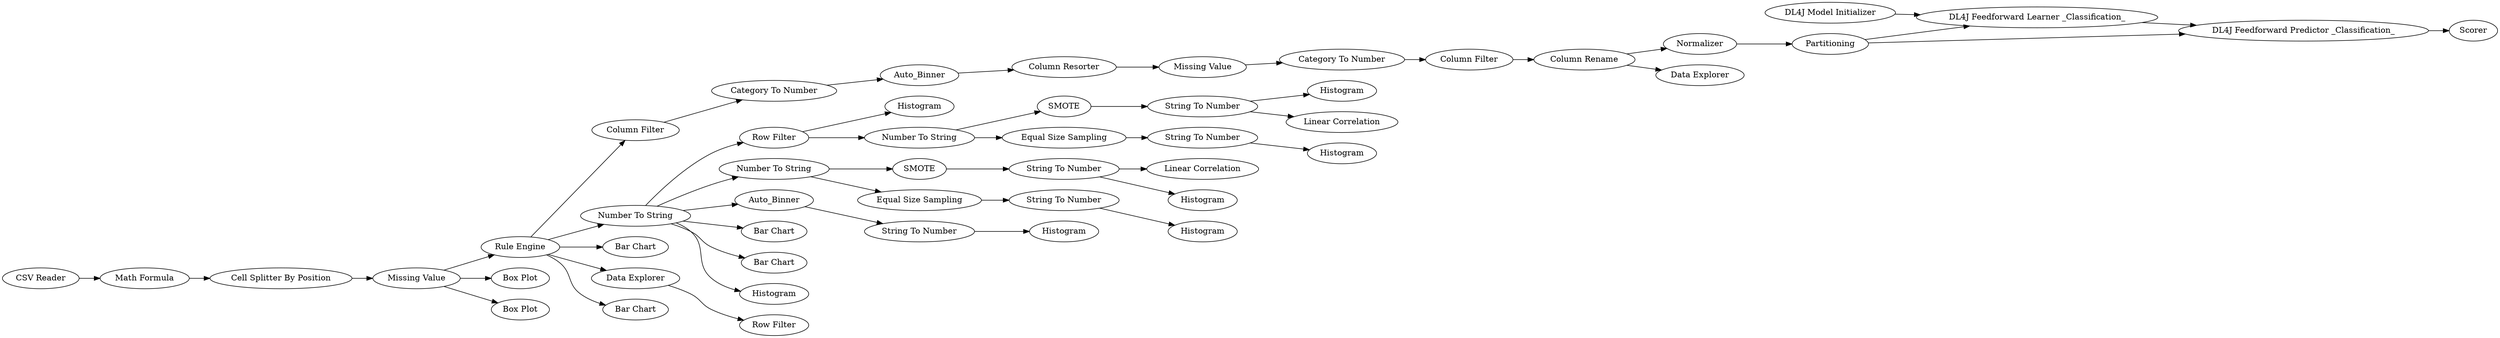digraph {
	3 -> 156
	29 -> 79
	176 -> 173
	15 -> 150
	85 -> 136
	4 -> 5
	161 -> 177
	29 -> 84
	167 -> 170
	177 -> 178
	156 -> 164
	156 -> 4
	4 -> 161
	156 -> 163
	180 -> 183
	134 -> 29
	180 -> 179
	150 -> 85
	136 -> 153
	183 -> 185
	4 -> 158
	1 -> 2
	4 -> 154
	13 -> 149
	168 -> 172
	171 -> 175
	168 -> 167
	170 -> 186
	161 -> 160
	136 -> 134
	172 -> 176
	5 -> 13
	6 -> 15
	177 -> 180
	154 -> 159
	79 -> 80
	175 -> 174
	185 -> 184
	161 -> 165
	77 -> 84
	179 -> 181
	170 -> 169
	181 -> 182
	161 -> 166
	161 -> 168
	185 -> 187
	161 -> 171
	84 -> 79
	2 -> 3
	149 -> 6
	4 -> 155
	170 [label="String To Number"]
	165 [label="Bar Chart"]
	167 [label=SMOTE]
	79 [label="DL4J Feedforward Predictor _Classification_"]
	169 [label=Histogram]
	136 [label="Column Rename"]
	153 [label="Data Explorer"]
	182 [label=Histogram]
	149 [label=Auto_Binner]
	184 [label=Histogram]
	3 [label="Cell Splitter By Position"]
	163 [label="Box Plot"]
	180 [label="Number To String"]
	168 [label="Number To String"]
	185 [label="String To Number"]
	84 [label="DL4J Feedforward Learner _Classification_"]
	156 [label="Missing Value"]
	161 [label="Number To String"]
	183 [label=SMOTE]
	6 [label="Column Resorter"]
	15 [label="Missing Value"]
	154 [label="Data Explorer"]
	177 [label="Row Filter"]
	85 [label="Column Filter"]
	166 [label=Histogram]
	171 [label=Auto_Binner]
	150 [label="Category To Number"]
	164 [label="Box Plot"]
	1 [label="CSV Reader"]
	173 [label=Histogram]
	158 [label="Bar Chart"]
	174 [label=Histogram]
	4 [label="Rule Engine"]
	178 [label=Histogram]
	176 [label="String To Number"]
	77 [label="DL4J Model Initializer"]
	159 [label="Row Filter"]
	172 [label="Equal Size Sampling"]
	134 [label=Normalizer]
	160 [label="Bar Chart"]
	5 [label="Column Filter"]
	175 [label="String To Number"]
	179 [label="Equal Size Sampling"]
	13 [label="Category To Number"]
	29 [label=Partitioning]
	186 [label="Linear Correlation"]
	155 [label="Bar Chart"]
	181 [label="String To Number"]
	187 [label="Linear Correlation"]
	80 [label=Scorer]
	2 [label="Math Formula"]
	rankdir=LR
}
